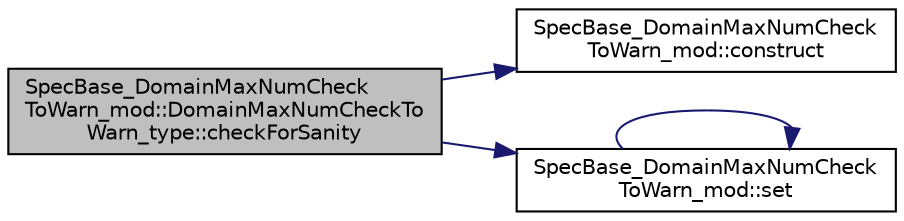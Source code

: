 digraph "SpecBase_DomainMaxNumCheckToWarn_mod::DomainMaxNumCheckToWarn_type::checkForSanity"
{
 // LATEX_PDF_SIZE
  edge [fontname="Helvetica",fontsize="10",labelfontname="Helvetica",labelfontsize="10"];
  node [fontname="Helvetica",fontsize="10",shape=record];
  rankdir="LR";
  Node1 [label="SpecBase_DomainMaxNumCheck\lToWarn_mod::DomainMaxNumCheckTo\lWarn_type::checkForSanity",height=0.2,width=0.4,color="black", fillcolor="grey75", style="filled", fontcolor="black",tooltip=" "];
  Node1 -> Node2 [color="midnightblue",fontsize="10",style="solid",fontname="Helvetica"];
  Node2 [label="SpecBase_DomainMaxNumCheck\lToWarn_mod::construct",height=0.2,width=0.4,color="black", fillcolor="white", style="filled",URL="$namespaceSpecBase__DomainMaxNumCheckToWarn__mod.html#a00da57a6f6a4574814980dc93270fc76",tooltip=" "];
  Node1 -> Node3 [color="midnightblue",fontsize="10",style="solid",fontname="Helvetica"];
  Node3 [label="SpecBase_DomainMaxNumCheck\lToWarn_mod::set",height=0.2,width=0.4,color="black", fillcolor="white", style="filled",URL="$namespaceSpecBase__DomainMaxNumCheckToWarn__mod.html#ad3e95cf1b7832f49a03ac6eaa84deda1",tooltip=" "];
  Node3 -> Node3 [color="midnightblue",fontsize="10",style="solid",fontname="Helvetica"];
}
